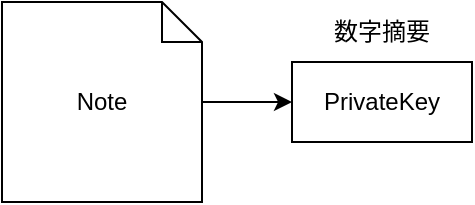 <mxfile version="16.2.6" type="github">
  <diagram id="PPjevYRMTDDqjanKsNra" name="Page-1">
    <mxGraphModel dx="1421" dy="576" grid="1" gridSize="10" guides="1" tooltips="1" connect="1" arrows="1" fold="1" page="1" pageScale="1" pageWidth="827" pageHeight="1169" math="0" shadow="0">
      <root>
        <mxCell id="0" />
        <mxCell id="1" parent="0" />
        <mxCell id="nfUDfVB1_k-mqThzUvoE-1" value="PrivateKey" style="rounded=0;whiteSpace=wrap;html=1;" vertex="1" parent="1">
          <mxGeometry x="205" y="240" width="90" height="40" as="geometry" />
        </mxCell>
        <mxCell id="nfUDfVB1_k-mqThzUvoE-2" value="数字摘要" style="text;html=1;strokeColor=none;fillColor=none;align=center;verticalAlign=middle;whiteSpace=wrap;rounded=0;" vertex="1" parent="1">
          <mxGeometry x="220" y="210" width="60" height="30" as="geometry" />
        </mxCell>
        <mxCell id="nfUDfVB1_k-mqThzUvoE-4" style="edgeStyle=orthogonalEdgeStyle;rounded=0;orthogonalLoop=1;jettySize=auto;html=1;" edge="1" parent="1" source="nfUDfVB1_k-mqThzUvoE-3" target="nfUDfVB1_k-mqThzUvoE-1">
          <mxGeometry relative="1" as="geometry" />
        </mxCell>
        <mxCell id="nfUDfVB1_k-mqThzUvoE-3" value="Note" style="shape=note;size=20;whiteSpace=wrap;html=1;" vertex="1" parent="1">
          <mxGeometry x="60" y="210" width="100" height="100" as="geometry" />
        </mxCell>
      </root>
    </mxGraphModel>
  </diagram>
</mxfile>
